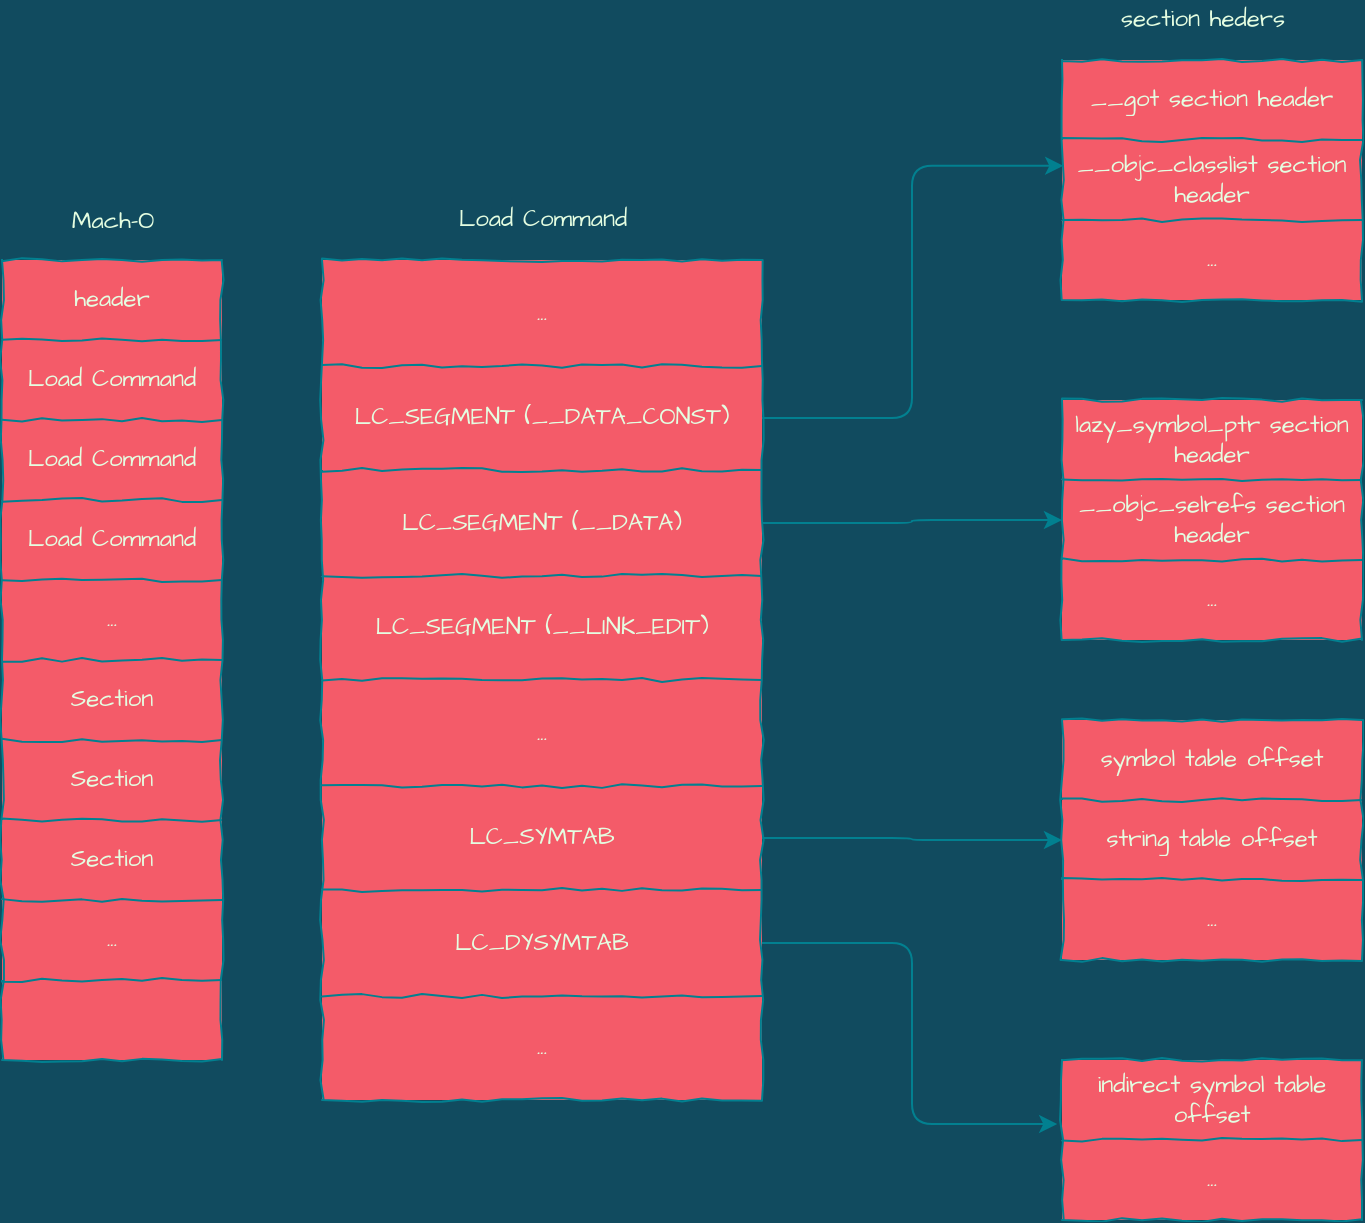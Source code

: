 <mxfile version="14.1.7" type="github">
  <diagram id="kLP2BdOTn0ogQ7rsq4Yj" name="Page-1">
    <mxGraphModel dx="670" dy="372" grid="1" gridSize="10" guides="1" tooltips="1" connect="1" arrows="1" fold="1" page="1" pageScale="1" pageWidth="827" pageHeight="1169" background="#114B5F" math="0" shadow="0">
      <root>
        <mxCell id="0" />
        <mxCell id="1" parent="0" />
        <mxCell id="2Gsh4tW_Gu2w8K7v1lou-30" value="" style="shape=table;html=1;whiteSpace=wrap;startSize=0;container=1;collapsible=0;childLayout=tableLayout;comic=1;fillColor=#F45B69;strokeColor=#028090;fontColor=#E4FDE1;fontFamily=Architects Daughter;fontSource=https%3A%2F%2Ffonts.googleapis.com%2Fcss%3Ffamily%3DArchitects%2BDaughter;" parent="1" vertex="1">
          <mxGeometry x="90" y="160" width="110" height="400" as="geometry" />
        </mxCell>
        <mxCell id="2Gsh4tW_Gu2w8K7v1lou-31" value="" style="shape=partialRectangle;html=1;whiteSpace=wrap;collapsible=0;dropTarget=0;pointerEvents=0;fillColor=none;top=0;left=0;bottom=0;right=0;points=[[0,0.5],[1,0.5]];portConstraint=eastwest;strokeColor=#028090;fontColor=#E4FDE1;" parent="2Gsh4tW_Gu2w8K7v1lou-30" vertex="1">
          <mxGeometry width="110" height="40" as="geometry" />
        </mxCell>
        <mxCell id="2Gsh4tW_Gu2w8K7v1lou-32" value="header" style="shape=partialRectangle;html=1;whiteSpace=wrap;connectable=0;overflow=hidden;fillColor=none;top=0;left=0;bottom=0;right=0;strokeColor=#028090;fontColor=#E4FDE1;fontFamily=Architects Daughter;fontSource=https%3A%2F%2Ffonts.googleapis.com%2Fcss%3Ffamily%3DArchitects%2BDaughter;" parent="2Gsh4tW_Gu2w8K7v1lou-31" vertex="1">
          <mxGeometry width="110" height="40" as="geometry" />
        </mxCell>
        <mxCell id="2Gsh4tW_Gu2w8K7v1lou-33" value="" style="shape=partialRectangle;html=1;whiteSpace=wrap;collapsible=0;dropTarget=0;pointerEvents=0;fillColor=none;top=0;left=0;bottom=0;right=0;points=[[0,0.5],[1,0.5]];portConstraint=eastwest;strokeColor=#028090;fontColor=#E4FDE1;" parent="2Gsh4tW_Gu2w8K7v1lou-30" vertex="1">
          <mxGeometry y="40" width="110" height="40" as="geometry" />
        </mxCell>
        <mxCell id="2Gsh4tW_Gu2w8K7v1lou-34" value="Load Command" style="shape=partialRectangle;html=1;whiteSpace=wrap;connectable=0;overflow=hidden;fillColor=none;top=0;left=0;bottom=0;right=0;strokeColor=#028090;fontColor=#E4FDE1;fontFamily=Architects Daughter;fontSource=https%3A%2F%2Ffonts.googleapis.com%2Fcss%3Ffamily%3DArchitects%2BDaughter;" parent="2Gsh4tW_Gu2w8K7v1lou-33" vertex="1">
          <mxGeometry width="110" height="40" as="geometry" />
        </mxCell>
        <mxCell id="2Gsh4tW_Gu2w8K7v1lou-35" value="" style="shape=partialRectangle;html=1;whiteSpace=wrap;collapsible=0;dropTarget=0;pointerEvents=0;fillColor=none;top=0;left=0;bottom=0;right=0;points=[[0,0.5],[1,0.5]];portConstraint=eastwest;strokeColor=#028090;fontColor=#E4FDE1;" parent="2Gsh4tW_Gu2w8K7v1lou-30" vertex="1">
          <mxGeometry y="80" width="110" height="40" as="geometry" />
        </mxCell>
        <mxCell id="2Gsh4tW_Gu2w8K7v1lou-36" value="Load Command" style="shape=partialRectangle;html=1;whiteSpace=wrap;connectable=0;overflow=hidden;fillColor=none;top=0;left=0;bottom=0;right=0;strokeColor=#028090;fontColor=#E4FDE1;fontFamily=Architects Daughter;fontSource=https%3A%2F%2Ffonts.googleapis.com%2Fcss%3Ffamily%3DArchitects%2BDaughter;" parent="2Gsh4tW_Gu2w8K7v1lou-35" vertex="1">
          <mxGeometry width="110" height="40" as="geometry" />
        </mxCell>
        <mxCell id="2Gsh4tW_Gu2w8K7v1lou-37" value="" style="shape=partialRectangle;html=1;whiteSpace=wrap;collapsible=0;dropTarget=0;pointerEvents=0;fillColor=none;top=0;left=0;bottom=0;right=0;points=[[0,0.5],[1,0.5]];portConstraint=eastwest;strokeColor=#028090;fontColor=#E4FDE1;" parent="2Gsh4tW_Gu2w8K7v1lou-30" vertex="1">
          <mxGeometry y="120" width="110" height="40" as="geometry" />
        </mxCell>
        <mxCell id="2Gsh4tW_Gu2w8K7v1lou-38" value="Load Command" style="shape=partialRectangle;html=1;whiteSpace=wrap;connectable=0;overflow=hidden;fillColor=none;top=0;left=0;bottom=0;right=0;strokeColor=#028090;fontColor=#E4FDE1;fontFamily=Architects Daughter;fontSource=https%3A%2F%2Ffonts.googleapis.com%2Fcss%3Ffamily%3DArchitects%2BDaughter;" parent="2Gsh4tW_Gu2w8K7v1lou-37" vertex="1">
          <mxGeometry width="110" height="40" as="geometry" />
        </mxCell>
        <mxCell id="2Gsh4tW_Gu2w8K7v1lou-39" value="" style="shape=partialRectangle;html=1;whiteSpace=wrap;collapsible=0;dropTarget=0;pointerEvents=0;fillColor=none;top=0;left=0;bottom=0;right=0;points=[[0,0.5],[1,0.5]];portConstraint=eastwest;strokeColor=#028090;fontColor=#E4FDE1;" parent="2Gsh4tW_Gu2w8K7v1lou-30" vertex="1">
          <mxGeometry y="160" width="110" height="40" as="geometry" />
        </mxCell>
        <mxCell id="2Gsh4tW_Gu2w8K7v1lou-40" value="..." style="shape=partialRectangle;html=1;whiteSpace=wrap;connectable=0;overflow=hidden;fillColor=none;top=0;left=0;bottom=0;right=0;strokeColor=#028090;fontColor=#E4FDE1;fontFamily=Architects Daughter;fontSource=https%3A%2F%2Ffonts.googleapis.com%2Fcss%3Ffamily%3DArchitects%2BDaughter;" parent="2Gsh4tW_Gu2w8K7v1lou-39" vertex="1">
          <mxGeometry width="110" height="40" as="geometry" />
        </mxCell>
        <mxCell id="2Gsh4tW_Gu2w8K7v1lou-41" value="" style="shape=partialRectangle;html=1;whiteSpace=wrap;collapsible=0;dropTarget=0;pointerEvents=0;fillColor=none;top=0;left=0;bottom=0;right=0;points=[[0,0.5],[1,0.5]];portConstraint=eastwest;strokeColor=#028090;fontColor=#E4FDE1;" parent="2Gsh4tW_Gu2w8K7v1lou-30" vertex="1">
          <mxGeometry y="200" width="110" height="40" as="geometry" />
        </mxCell>
        <mxCell id="2Gsh4tW_Gu2w8K7v1lou-42" value="Section" style="shape=partialRectangle;html=1;whiteSpace=wrap;connectable=0;overflow=hidden;fillColor=none;top=0;left=0;bottom=0;right=0;strokeColor=#028090;fontColor=#E4FDE1;fontFamily=Architects Daughter;fontSource=https%3A%2F%2Ffonts.googleapis.com%2Fcss%3Ffamily%3DArchitects%2BDaughter;" parent="2Gsh4tW_Gu2w8K7v1lou-41" vertex="1">
          <mxGeometry width="110" height="40" as="geometry" />
        </mxCell>
        <mxCell id="2Gsh4tW_Gu2w8K7v1lou-43" value="" style="shape=partialRectangle;html=1;whiteSpace=wrap;collapsible=0;dropTarget=0;pointerEvents=0;fillColor=none;top=0;left=0;bottom=0;right=0;points=[[0,0.5],[1,0.5]];portConstraint=eastwest;strokeColor=#028090;fontColor=#E4FDE1;" parent="2Gsh4tW_Gu2w8K7v1lou-30" vertex="1">
          <mxGeometry y="240" width="110" height="40" as="geometry" />
        </mxCell>
        <mxCell id="2Gsh4tW_Gu2w8K7v1lou-44" value="Section" style="shape=partialRectangle;html=1;whiteSpace=wrap;connectable=0;overflow=hidden;fillColor=none;top=0;left=0;bottom=0;right=0;strokeColor=#028090;fontColor=#E4FDE1;fontFamily=Architects Daughter;fontSource=https%3A%2F%2Ffonts.googleapis.com%2Fcss%3Ffamily%3DArchitects%2BDaughter;" parent="2Gsh4tW_Gu2w8K7v1lou-43" vertex="1">
          <mxGeometry width="110" height="40" as="geometry" />
        </mxCell>
        <mxCell id="2Gsh4tW_Gu2w8K7v1lou-45" value="" style="shape=partialRectangle;html=1;whiteSpace=wrap;collapsible=0;dropTarget=0;pointerEvents=0;fillColor=none;top=0;left=0;bottom=0;right=0;points=[[0,0.5],[1,0.5]];portConstraint=eastwest;strokeColor=#028090;fontColor=#E4FDE1;" parent="2Gsh4tW_Gu2w8K7v1lou-30" vertex="1">
          <mxGeometry y="280" width="110" height="40" as="geometry" />
        </mxCell>
        <mxCell id="2Gsh4tW_Gu2w8K7v1lou-46" value="Section" style="shape=partialRectangle;html=1;whiteSpace=wrap;connectable=0;overflow=hidden;fillColor=none;top=0;left=0;bottom=0;right=0;strokeColor=#028090;fontColor=#E4FDE1;fontFamily=Architects Daughter;fontSource=https%3A%2F%2Ffonts.googleapis.com%2Fcss%3Ffamily%3DArchitects%2BDaughter;" parent="2Gsh4tW_Gu2w8K7v1lou-45" vertex="1">
          <mxGeometry width="110" height="40" as="geometry" />
        </mxCell>
        <mxCell id="2Gsh4tW_Gu2w8K7v1lou-47" value="" style="shape=partialRectangle;html=1;whiteSpace=wrap;collapsible=0;dropTarget=0;pointerEvents=0;fillColor=none;top=0;left=0;bottom=0;right=0;points=[[0,0.5],[1,0.5]];portConstraint=eastwest;strokeColor=#028090;fontColor=#E4FDE1;" parent="2Gsh4tW_Gu2w8K7v1lou-30" vertex="1">
          <mxGeometry y="320" width="110" height="40" as="geometry" />
        </mxCell>
        <mxCell id="2Gsh4tW_Gu2w8K7v1lou-48" value="..." style="shape=partialRectangle;html=1;whiteSpace=wrap;connectable=0;overflow=hidden;fillColor=none;top=0;left=0;bottom=0;right=0;strokeColor=#028090;fontColor=#E4FDE1;fontFamily=Architects Daughter;fontSource=https%3A%2F%2Ffonts.googleapis.com%2Fcss%3Ffamily%3DArchitects%2BDaughter;" parent="2Gsh4tW_Gu2w8K7v1lou-47" vertex="1">
          <mxGeometry width="110" height="40" as="geometry" />
        </mxCell>
        <mxCell id="2Gsh4tW_Gu2w8K7v1lou-49" value="" style="shape=partialRectangle;html=1;whiteSpace=wrap;collapsible=0;dropTarget=0;pointerEvents=0;fillColor=none;top=0;left=0;bottom=0;right=0;points=[[0,0.5],[1,0.5]];portConstraint=eastwest;strokeColor=#028090;fontColor=#E4FDE1;" parent="2Gsh4tW_Gu2w8K7v1lou-30" vertex="1">
          <mxGeometry y="360" width="110" height="40" as="geometry" />
        </mxCell>
        <mxCell id="2Gsh4tW_Gu2w8K7v1lou-50" value="" style="shape=partialRectangle;html=1;whiteSpace=wrap;connectable=0;overflow=hidden;fillColor=none;top=0;left=0;bottom=0;right=0;strokeColor=#028090;fontColor=#E4FDE1;fontFamily=Architects Daughter;fontSource=https%3A%2F%2Ffonts.googleapis.com%2Fcss%3Ffamily%3DArchitects%2BDaughter;" parent="2Gsh4tW_Gu2w8K7v1lou-49" vertex="1">
          <mxGeometry width="110" height="40" as="geometry" />
        </mxCell>
        <mxCell id="2Gsh4tW_Gu2w8K7v1lou-51" value="&lt;font face=&quot;Architects Daughter&quot; data-font-src=&quot;https://fonts.googleapis.com/css?family=Architects+Daughter&quot;&gt;Mach-O&lt;/font&gt;" style="text;html=1;align=center;verticalAlign=middle;resizable=0;points=[];autosize=1;fontColor=#E4FDE1;" parent="1" vertex="1">
          <mxGeometry x="115" y="130" width="60" height="20" as="geometry" />
        </mxCell>
        <mxCell id="2Gsh4tW_Gu2w8K7v1lou-52" value="" style="shape=table;html=1;whiteSpace=wrap;startSize=0;container=1;collapsible=0;childLayout=tableLayout;comic=1;fillColor=#F45B69;strokeColor=#028090;fontColor=#E4FDE1;fontFamily=Architects Daughter;fontSource=https%3A%2F%2Ffonts.googleapis.com%2Fcss%3Ffamily%3DArchitects%2BDaughter;" parent="1" vertex="1">
          <mxGeometry x="250" y="160" width="220" height="420" as="geometry" />
        </mxCell>
        <mxCell id="2Gsh4tW_Gu2w8K7v1lou-53" value="" style="shape=partialRectangle;html=1;whiteSpace=wrap;collapsible=0;dropTarget=0;pointerEvents=0;fillColor=none;top=0;left=0;bottom=0;right=0;points=[[0,0.5],[1,0.5]];portConstraint=eastwest;strokeColor=#028090;fontColor=#E4FDE1;" parent="2Gsh4tW_Gu2w8K7v1lou-52" vertex="1">
          <mxGeometry width="220" height="53" as="geometry" />
        </mxCell>
        <mxCell id="2Gsh4tW_Gu2w8K7v1lou-54" value="..." style="shape=partialRectangle;html=1;whiteSpace=wrap;connectable=0;overflow=hidden;fillColor=none;top=0;left=0;bottom=0;right=0;strokeColor=#028090;fontColor=#E4FDE1;fontFamily=Architects Daughter;fontSource=https%3A%2F%2Ffonts.googleapis.com%2Fcss%3Ffamily%3DArchitects%2BDaughter;" parent="2Gsh4tW_Gu2w8K7v1lou-53" vertex="1">
          <mxGeometry width="220" height="53" as="geometry" />
        </mxCell>
        <mxCell id="2Gsh4tW_Gu2w8K7v1lou-55" value="" style="shape=partialRectangle;html=1;whiteSpace=wrap;collapsible=0;dropTarget=0;pointerEvents=0;fillColor=none;top=0;left=0;bottom=0;right=0;points=[[0,0.5],[1,0.5]];portConstraint=eastwest;strokeColor=#028090;fontColor=#E4FDE1;" parent="2Gsh4tW_Gu2w8K7v1lou-52" vertex="1">
          <mxGeometry y="53" width="220" height="52" as="geometry" />
        </mxCell>
        <mxCell id="2Gsh4tW_Gu2w8K7v1lou-56" value="LC_SEGMENT (__DATA_CONST)" style="shape=partialRectangle;html=1;whiteSpace=wrap;connectable=0;overflow=hidden;fillColor=none;top=0;left=0;bottom=0;right=0;strokeColor=#028090;fontColor=#E4FDE1;fontFamily=Architects Daughter;fontSource=https%3A%2F%2Ffonts.googleapis.com%2Fcss%3Ffamily%3DArchitects%2BDaughter;" parent="2Gsh4tW_Gu2w8K7v1lou-55" vertex="1">
          <mxGeometry width="220" height="52" as="geometry" />
        </mxCell>
        <mxCell id="2Gsh4tW_Gu2w8K7v1lou-57" value="" style="shape=partialRectangle;html=1;whiteSpace=wrap;collapsible=0;dropTarget=0;pointerEvents=0;fillColor=none;top=0;left=0;bottom=0;right=0;points=[[0,0.5],[1,0.5]];portConstraint=eastwest;strokeColor=#028090;fontColor=#E4FDE1;" parent="2Gsh4tW_Gu2w8K7v1lou-52" vertex="1">
          <mxGeometry y="105" width="220" height="53" as="geometry" />
        </mxCell>
        <mxCell id="2Gsh4tW_Gu2w8K7v1lou-58" value="LC_SEGMENT (__DATA)" style="shape=partialRectangle;html=1;whiteSpace=wrap;connectable=0;overflow=hidden;fillColor=none;top=0;left=0;bottom=0;right=0;strokeColor=#028090;fontColor=#E4FDE1;fontFamily=Architects Daughter;fontSource=https%3A%2F%2Ffonts.googleapis.com%2Fcss%3Ffamily%3DArchitects%2BDaughter;" parent="2Gsh4tW_Gu2w8K7v1lou-57" vertex="1">
          <mxGeometry width="220" height="53" as="geometry" />
        </mxCell>
        <mxCell id="2Gsh4tW_Gu2w8K7v1lou-59" value="" style="shape=partialRectangle;html=1;whiteSpace=wrap;collapsible=0;dropTarget=0;pointerEvents=0;fillColor=none;top=0;left=0;bottom=0;right=0;points=[[0,0.5],[1,0.5]];portConstraint=eastwest;strokeColor=#028090;fontColor=#E4FDE1;" parent="2Gsh4tW_Gu2w8K7v1lou-52" vertex="1">
          <mxGeometry y="158" width="220" height="52" as="geometry" />
        </mxCell>
        <mxCell id="2Gsh4tW_Gu2w8K7v1lou-60" value="LC_SEGMENT (__LINK_EDIT)" style="shape=partialRectangle;html=1;whiteSpace=wrap;connectable=0;overflow=hidden;fillColor=none;top=0;left=0;bottom=0;right=0;strokeColor=#028090;fontColor=#E4FDE1;fontFamily=Architects Daughter;fontSource=https%3A%2F%2Ffonts.googleapis.com%2Fcss%3Ffamily%3DArchitects%2BDaughter;" parent="2Gsh4tW_Gu2w8K7v1lou-59" vertex="1">
          <mxGeometry width="220" height="52" as="geometry" />
        </mxCell>
        <mxCell id="2Gsh4tW_Gu2w8K7v1lou-61" value="" style="shape=partialRectangle;html=1;whiteSpace=wrap;collapsible=0;dropTarget=0;pointerEvents=0;fillColor=none;top=0;left=0;bottom=0;right=0;points=[[0,0.5],[1,0.5]];portConstraint=eastwest;strokeColor=#028090;fontColor=#E4FDE1;" parent="2Gsh4tW_Gu2w8K7v1lou-52" vertex="1">
          <mxGeometry y="210" width="220" height="53" as="geometry" />
        </mxCell>
        <mxCell id="2Gsh4tW_Gu2w8K7v1lou-62" value="..." style="shape=partialRectangle;html=1;whiteSpace=wrap;connectable=0;overflow=hidden;fillColor=none;top=0;left=0;bottom=0;right=0;strokeColor=#028090;fontColor=#E4FDE1;fontFamily=Architects Daughter;fontSource=https%3A%2F%2Ffonts.googleapis.com%2Fcss%3Ffamily%3DArchitects%2BDaughter;" parent="2Gsh4tW_Gu2w8K7v1lou-61" vertex="1">
          <mxGeometry width="220" height="53" as="geometry" />
        </mxCell>
        <mxCell id="2Gsh4tW_Gu2w8K7v1lou-63" value="" style="shape=partialRectangle;html=1;whiteSpace=wrap;collapsible=0;dropTarget=0;pointerEvents=0;fillColor=none;top=0;left=0;bottom=0;right=0;points=[[0,0.5],[1,0.5]];portConstraint=eastwest;strokeColor=#028090;fontColor=#E4FDE1;" parent="2Gsh4tW_Gu2w8K7v1lou-52" vertex="1">
          <mxGeometry y="263" width="220" height="52" as="geometry" />
        </mxCell>
        <mxCell id="2Gsh4tW_Gu2w8K7v1lou-64" value="LC_SYMTAB" style="shape=partialRectangle;html=1;whiteSpace=wrap;connectable=0;overflow=hidden;fillColor=none;top=0;left=0;bottom=0;right=0;strokeColor=#028090;fontColor=#E4FDE1;fontFamily=Architects Daughter;fontSource=https%3A%2F%2Ffonts.googleapis.com%2Fcss%3Ffamily%3DArchitects%2BDaughter;" parent="2Gsh4tW_Gu2w8K7v1lou-63" vertex="1">
          <mxGeometry width="220" height="52" as="geometry" />
        </mxCell>
        <mxCell id="2Gsh4tW_Gu2w8K7v1lou-65" value="" style="shape=partialRectangle;html=1;whiteSpace=wrap;collapsible=0;dropTarget=0;pointerEvents=0;fillColor=none;top=0;left=0;bottom=0;right=0;points=[[0,0.5],[1,0.5]];portConstraint=eastwest;strokeColor=#028090;fontColor=#E4FDE1;" parent="2Gsh4tW_Gu2w8K7v1lou-52" vertex="1">
          <mxGeometry y="315" width="220" height="53" as="geometry" />
        </mxCell>
        <mxCell id="2Gsh4tW_Gu2w8K7v1lou-66" value="LC_DYSYMTAB" style="shape=partialRectangle;html=1;whiteSpace=wrap;connectable=0;overflow=hidden;fillColor=none;top=0;left=0;bottom=0;right=0;strokeColor=#028090;fontColor=#E4FDE1;fontFamily=Architects Daughter;fontSource=https%3A%2F%2Ffonts.googleapis.com%2Fcss%3Ffamily%3DArchitects%2BDaughter;" parent="2Gsh4tW_Gu2w8K7v1lou-65" vertex="1">
          <mxGeometry width="220" height="53" as="geometry" />
        </mxCell>
        <mxCell id="2Gsh4tW_Gu2w8K7v1lou-95" style="shape=partialRectangle;html=1;whiteSpace=wrap;collapsible=0;dropTarget=0;pointerEvents=0;fillColor=none;top=0;left=0;bottom=0;right=0;points=[[0,0.5],[1,0.5]];portConstraint=eastwest;strokeColor=#028090;fontColor=#E4FDE1;" parent="2Gsh4tW_Gu2w8K7v1lou-52" vertex="1">
          <mxGeometry y="368" width="220" height="52" as="geometry" />
        </mxCell>
        <mxCell id="2Gsh4tW_Gu2w8K7v1lou-96" value="..." style="shape=partialRectangle;html=1;whiteSpace=wrap;connectable=0;overflow=hidden;fillColor=none;top=0;left=0;bottom=0;right=0;strokeColor=#028090;fontColor=#E4FDE1;fontFamily=Architects Daughter;fontSource=https%3A%2F%2Ffonts.googleapis.com%2Fcss%3Ffamily%3DArchitects%2BDaughter;" parent="2Gsh4tW_Gu2w8K7v1lou-95" vertex="1">
          <mxGeometry width="220" height="52" as="geometry" />
        </mxCell>
        <mxCell id="2Gsh4tW_Gu2w8K7v1lou-73" value="Load Command" style="text;html=1;align=center;verticalAlign=middle;resizable=0;points=[];autosize=1;fontFamily=Architects Daughter;fontColor=#E4FDE1;" parent="1" vertex="1">
          <mxGeometry x="310" y="130" width="100" height="20" as="geometry" />
        </mxCell>
        <mxCell id="2Gsh4tW_Gu2w8K7v1lou-106" value="" style="shape=table;html=1;whiteSpace=wrap;startSize=0;container=1;collapsible=0;childLayout=tableLayout;comic=1;fillColor=#F45B69;strokeColor=#028090;fontColor=#E4FDE1;fontFamily=Architects Daughter;fontSource=https%3A%2F%2Ffonts.googleapis.com%2Fcss%3Ffamily%3DArchitects%2BDaughter;" parent="1" vertex="1">
          <mxGeometry x="620" y="390" width="150" height="120" as="geometry" />
        </mxCell>
        <mxCell id="2Gsh4tW_Gu2w8K7v1lou-107" value="" style="shape=partialRectangle;html=1;whiteSpace=wrap;collapsible=0;dropTarget=0;pointerEvents=0;fillColor=none;top=0;left=0;bottom=0;right=0;points=[[0,0.5],[1,0.5]];portConstraint=eastwest;strokeColor=#028090;fontColor=#E4FDE1;" parent="2Gsh4tW_Gu2w8K7v1lou-106" vertex="1">
          <mxGeometry width="150" height="40" as="geometry" />
        </mxCell>
        <mxCell id="2Gsh4tW_Gu2w8K7v1lou-108" value="symbol table offset" style="shape=partialRectangle;html=1;whiteSpace=wrap;connectable=0;overflow=hidden;fillColor=none;top=0;left=0;bottom=0;right=0;strokeColor=#028090;fontColor=#E4FDE1;fontFamily=Architects Daughter;fontSource=https%3A%2F%2Ffonts.googleapis.com%2Fcss%3Ffamily%3DArchitects%2BDaughter;" parent="2Gsh4tW_Gu2w8K7v1lou-107" vertex="1">
          <mxGeometry width="150" height="40" as="geometry" />
        </mxCell>
        <mxCell id="2Gsh4tW_Gu2w8K7v1lou-109" value="" style="shape=partialRectangle;html=1;whiteSpace=wrap;collapsible=0;dropTarget=0;pointerEvents=0;fillColor=none;top=0;left=0;bottom=0;right=0;points=[[0,0.5],[1,0.5]];portConstraint=eastwest;strokeColor=#028090;fontColor=#E4FDE1;" parent="2Gsh4tW_Gu2w8K7v1lou-106" vertex="1">
          <mxGeometry y="40" width="150" height="40" as="geometry" />
        </mxCell>
        <mxCell id="2Gsh4tW_Gu2w8K7v1lou-110" value="string table offset" style="shape=partialRectangle;html=1;whiteSpace=wrap;connectable=0;overflow=hidden;fillColor=none;top=0;left=0;bottom=0;right=0;strokeColor=#028090;fontColor=#E4FDE1;fontFamily=Architects Daughter;fontSource=https%3A%2F%2Ffonts.googleapis.com%2Fcss%3Ffamily%3DArchitects%2BDaughter;" parent="2Gsh4tW_Gu2w8K7v1lou-109" vertex="1">
          <mxGeometry width="150" height="40" as="geometry" />
        </mxCell>
        <mxCell id="2Gsh4tW_Gu2w8K7v1lou-111" value="" style="shape=partialRectangle;html=1;whiteSpace=wrap;collapsible=0;dropTarget=0;pointerEvents=0;fillColor=none;top=0;left=0;bottom=0;right=0;points=[[0,0.5],[1,0.5]];portConstraint=eastwest;strokeColor=#028090;fontColor=#E4FDE1;" parent="2Gsh4tW_Gu2w8K7v1lou-106" vertex="1">
          <mxGeometry y="80" width="150" height="40" as="geometry" />
        </mxCell>
        <mxCell id="2Gsh4tW_Gu2w8K7v1lou-112" value="..." style="shape=partialRectangle;html=1;whiteSpace=wrap;connectable=0;overflow=hidden;fillColor=none;top=0;left=0;bottom=0;right=0;strokeColor=#028090;fontColor=#E4FDE1;fontFamily=Architects Daughter;fontSource=https%3A%2F%2Ffonts.googleapis.com%2Fcss%3Ffamily%3DArchitects%2BDaughter;" parent="2Gsh4tW_Gu2w8K7v1lou-111" vertex="1">
          <mxGeometry width="150" height="40" as="geometry" />
        </mxCell>
        <mxCell id="2Gsh4tW_Gu2w8K7v1lou-134" value="" style="shape=table;html=1;whiteSpace=wrap;startSize=0;container=1;collapsible=0;childLayout=tableLayout;comic=1;fillColor=#F45B69;strokeColor=#028090;fontColor=#E4FDE1;fontFamily=Architects Daughter;fontSource=https%3A%2F%2Ffonts.googleapis.com%2Fcss%3Ffamily%3DArchitects%2BDaughter;" parent="1" vertex="1">
          <mxGeometry x="620" y="560" width="150" height="80" as="geometry" />
        </mxCell>
        <mxCell id="2Gsh4tW_Gu2w8K7v1lou-135" value="" style="shape=partialRectangle;html=1;whiteSpace=wrap;collapsible=0;dropTarget=0;pointerEvents=0;fillColor=none;top=0;left=0;bottom=0;right=0;points=[[0,0.5],[1,0.5]];portConstraint=eastwest;strokeColor=#028090;fontColor=#E4FDE1;" parent="2Gsh4tW_Gu2w8K7v1lou-134" vertex="1">
          <mxGeometry width="150" height="40" as="geometry" />
        </mxCell>
        <mxCell id="2Gsh4tW_Gu2w8K7v1lou-136" value="indirect symbol table offset" style="shape=partialRectangle;html=1;whiteSpace=wrap;connectable=0;overflow=hidden;fillColor=none;top=0;left=0;bottom=0;right=0;strokeColor=#028090;fontColor=#E4FDE1;fontFamily=Architects Daughter;fontSource=https%3A%2F%2Ffonts.googleapis.com%2Fcss%3Ffamily%3DArchitects%2BDaughter;" parent="2Gsh4tW_Gu2w8K7v1lou-135" vertex="1">
          <mxGeometry width="150" height="40" as="geometry" />
        </mxCell>
        <mxCell id="2Gsh4tW_Gu2w8K7v1lou-137" value="" style="shape=partialRectangle;html=1;whiteSpace=wrap;collapsible=0;dropTarget=0;pointerEvents=0;fillColor=none;top=0;left=0;bottom=0;right=0;points=[[0,0.5],[1,0.5]];portConstraint=eastwest;strokeColor=#028090;fontColor=#E4FDE1;" parent="2Gsh4tW_Gu2w8K7v1lou-134" vertex="1">
          <mxGeometry y="40" width="150" height="40" as="geometry" />
        </mxCell>
        <mxCell id="2Gsh4tW_Gu2w8K7v1lou-138" value="..." style="shape=partialRectangle;html=1;whiteSpace=wrap;connectable=0;overflow=hidden;fillColor=none;top=0;left=0;bottom=0;right=0;strokeColor=#028090;fontColor=#E4FDE1;fontFamily=Architects Daughter;fontSource=https%3A%2F%2Ffonts.googleapis.com%2Fcss%3Ffamily%3DArchitects%2BDaughter;" parent="2Gsh4tW_Gu2w8K7v1lou-137" vertex="1">
          <mxGeometry width="150" height="40" as="geometry" />
        </mxCell>
        <mxCell id="2Gsh4tW_Gu2w8K7v1lou-141" style="edgeStyle=orthogonalEdgeStyle;curved=0;rounded=1;sketch=0;orthogonalLoop=1;jettySize=auto;html=1;exitX=1;exitY=0.5;exitDx=0;exitDy=0;entryX=-0.016;entryY=0.8;entryDx=0;entryDy=0;entryPerimeter=0;strokeColor=#028090;fillColor=#F45B69;fontFamily=Architects Daughter;fontSource=https%3A%2F%2Ffonts.googleapis.com%2Fcss%3Ffamily%3DArchitects%2BDaughter;fontColor=#E4FDE1;" parent="1" source="2Gsh4tW_Gu2w8K7v1lou-65" target="2Gsh4tW_Gu2w8K7v1lou-135" edge="1">
          <mxGeometry relative="1" as="geometry" />
        </mxCell>
        <mxCell id="2Gsh4tW_Gu2w8K7v1lou-142" value="" style="shape=table;html=1;whiteSpace=wrap;startSize=0;container=1;collapsible=0;childLayout=tableLayout;comic=1;fillColor=#F45B69;strokeColor=#028090;fontColor=#E4FDE1;fontFamily=Architects Daughter;fontSource=https%3A%2F%2Ffonts.googleapis.com%2Fcss%3Ffamily%3DArchitects%2BDaughter;" parent="1" vertex="1">
          <mxGeometry x="620" y="60" width="150" height="120" as="geometry" />
        </mxCell>
        <mxCell id="2Gsh4tW_Gu2w8K7v1lou-143" value="" style="shape=partialRectangle;html=1;whiteSpace=wrap;collapsible=0;dropTarget=0;pointerEvents=0;fillColor=none;top=0;left=0;bottom=0;right=0;points=[[0,0.5],[1,0.5]];portConstraint=eastwest;strokeColor=#028090;fontColor=#E4FDE1;" parent="2Gsh4tW_Gu2w8K7v1lou-142" vertex="1">
          <mxGeometry width="150" height="40" as="geometry" />
        </mxCell>
        <mxCell id="2Gsh4tW_Gu2w8K7v1lou-144" value="__got section header" style="shape=partialRectangle;html=1;whiteSpace=wrap;connectable=0;overflow=hidden;fillColor=none;top=0;left=0;bottom=0;right=0;strokeColor=#028090;fontColor=#E4FDE1;fontFamily=Architects Daughter;fontSource=https%3A%2F%2Ffonts.googleapis.com%2Fcss%3Ffamily%3DArchitects%2BDaughter;" parent="2Gsh4tW_Gu2w8K7v1lou-143" vertex="1">
          <mxGeometry width="150" height="40" as="geometry" />
        </mxCell>
        <mxCell id="2Gsh4tW_Gu2w8K7v1lou-145" value="" style="shape=partialRectangle;html=1;whiteSpace=wrap;collapsible=0;dropTarget=0;pointerEvents=0;fillColor=none;top=0;left=0;bottom=0;right=0;points=[[0,0.5],[1,0.5]];portConstraint=eastwest;strokeColor=#028090;fontColor=#E4FDE1;" parent="2Gsh4tW_Gu2w8K7v1lou-142" vertex="1">
          <mxGeometry y="40" width="150" height="40" as="geometry" />
        </mxCell>
        <mxCell id="2Gsh4tW_Gu2w8K7v1lou-146" value="__objc_classlist section header" style="shape=partialRectangle;html=1;whiteSpace=wrap;connectable=0;overflow=hidden;fillColor=none;top=0;left=0;bottom=0;right=0;strokeColor=#028090;fontColor=#E4FDE1;fontFamily=Architects Daughter;fontSource=https%3A%2F%2Ffonts.googleapis.com%2Fcss%3Ffamily%3DArchitects%2BDaughter;" parent="2Gsh4tW_Gu2w8K7v1lou-145" vertex="1">
          <mxGeometry width="150" height="40" as="geometry" />
        </mxCell>
        <mxCell id="2Gsh4tW_Gu2w8K7v1lou-147" value="" style="shape=partialRectangle;html=1;whiteSpace=wrap;collapsible=0;dropTarget=0;pointerEvents=0;fillColor=none;top=0;left=0;bottom=0;right=0;points=[[0,0.5],[1,0.5]];portConstraint=eastwest;strokeColor=#028090;fontColor=#E4FDE1;" parent="2Gsh4tW_Gu2w8K7v1lou-142" vertex="1">
          <mxGeometry y="80" width="150" height="40" as="geometry" />
        </mxCell>
        <mxCell id="2Gsh4tW_Gu2w8K7v1lou-148" value="..." style="shape=partialRectangle;html=1;whiteSpace=wrap;connectable=0;overflow=hidden;fillColor=none;top=0;left=0;bottom=0;right=0;strokeColor=#028090;fontColor=#E4FDE1;fontFamily=Architects Daughter;fontSource=https%3A%2F%2Ffonts.googleapis.com%2Fcss%3Ffamily%3DArchitects%2BDaughter;" parent="2Gsh4tW_Gu2w8K7v1lou-147" vertex="1">
          <mxGeometry width="150" height="40" as="geometry" />
        </mxCell>
        <mxCell id="2Gsh4tW_Gu2w8K7v1lou-152" value="section heders" style="text;html=1;align=center;verticalAlign=middle;resizable=0;points=[];autosize=1;fontFamily=Architects Daughter;fontColor=#E4FDE1;" parent="1" vertex="1">
          <mxGeometry x="640" y="30" width="100" height="20" as="geometry" />
        </mxCell>
        <mxCell id="2Gsh4tW_Gu2w8K7v1lou-160" value="" style="shape=table;html=1;whiteSpace=wrap;startSize=0;container=1;collapsible=0;childLayout=tableLayout;comic=1;fillColor=#F45B69;strokeColor=#028090;fontColor=#E4FDE1;fontFamily=Architects Daughter;fontSource=https%3A%2F%2Ffonts.googleapis.com%2Fcss%3Ffamily%3DArchitects%2BDaughter;" parent="1" vertex="1">
          <mxGeometry x="620" y="230" width="150" height="120" as="geometry" />
        </mxCell>
        <mxCell id="2Gsh4tW_Gu2w8K7v1lou-161" value="" style="shape=partialRectangle;html=1;whiteSpace=wrap;collapsible=0;dropTarget=0;pointerEvents=0;fillColor=none;top=0;left=0;bottom=0;right=0;points=[[0,0.5],[1,0.5]];portConstraint=eastwest;strokeColor=#028090;fontColor=#E4FDE1;" parent="2Gsh4tW_Gu2w8K7v1lou-160" vertex="1">
          <mxGeometry width="150" height="40" as="geometry" />
        </mxCell>
        <mxCell id="2Gsh4tW_Gu2w8K7v1lou-162" value="lazy_symbol_ptr section header" style="shape=partialRectangle;html=1;whiteSpace=wrap;connectable=0;overflow=hidden;fillColor=none;top=0;left=0;bottom=0;right=0;strokeColor=#028090;fontColor=#E4FDE1;fontFamily=Architects Daughter;fontSource=https%3A%2F%2Ffonts.googleapis.com%2Fcss%3Ffamily%3DArchitects%2BDaughter;" parent="2Gsh4tW_Gu2w8K7v1lou-161" vertex="1">
          <mxGeometry width="150" height="40" as="geometry" />
        </mxCell>
        <mxCell id="2Gsh4tW_Gu2w8K7v1lou-163" value="" style="shape=partialRectangle;html=1;whiteSpace=wrap;collapsible=0;dropTarget=0;pointerEvents=0;fillColor=none;top=0;left=0;bottom=0;right=0;points=[[0,0.5],[1,0.5]];portConstraint=eastwest;strokeColor=#028090;fontColor=#E4FDE1;" parent="2Gsh4tW_Gu2w8K7v1lou-160" vertex="1">
          <mxGeometry y="40" width="150" height="40" as="geometry" />
        </mxCell>
        <mxCell id="2Gsh4tW_Gu2w8K7v1lou-164" value="__objc_selrefs section header" style="shape=partialRectangle;html=1;whiteSpace=wrap;connectable=0;overflow=hidden;fillColor=none;top=0;left=0;bottom=0;right=0;strokeColor=#028090;fontColor=#E4FDE1;fontFamily=Architects Daughter;fontSource=https%3A%2F%2Ffonts.googleapis.com%2Fcss%3Ffamily%3DArchitects%2BDaughter;" parent="2Gsh4tW_Gu2w8K7v1lou-163" vertex="1">
          <mxGeometry width="150" height="40" as="geometry" />
        </mxCell>
        <mxCell id="2Gsh4tW_Gu2w8K7v1lou-165" value="" style="shape=partialRectangle;html=1;whiteSpace=wrap;collapsible=0;dropTarget=0;pointerEvents=0;fillColor=none;top=0;left=0;bottom=0;right=0;points=[[0,0.5],[1,0.5]];portConstraint=eastwest;strokeColor=#028090;fontColor=#E4FDE1;" parent="2Gsh4tW_Gu2w8K7v1lou-160" vertex="1">
          <mxGeometry y="80" width="150" height="40" as="geometry" />
        </mxCell>
        <mxCell id="2Gsh4tW_Gu2w8K7v1lou-166" value="..." style="shape=partialRectangle;html=1;whiteSpace=wrap;connectable=0;overflow=hidden;fillColor=none;top=0;left=0;bottom=0;right=0;strokeColor=#028090;fontColor=#E4FDE1;fontFamily=Architects Daughter;fontSource=https%3A%2F%2Ffonts.googleapis.com%2Fcss%3Ffamily%3DArchitects%2BDaughter;" parent="2Gsh4tW_Gu2w8K7v1lou-165" vertex="1">
          <mxGeometry width="150" height="40" as="geometry" />
        </mxCell>
        <mxCell id="ad9JoqVfY1pqHOv-W9It-1" style="edgeStyle=orthogonalEdgeStyle;curved=0;rounded=1;sketch=0;orthogonalLoop=1;jettySize=auto;html=1;exitX=1;exitY=0.5;exitDx=0;exitDy=0;entryX=0;entryY=0.5;entryDx=0;entryDy=0;strokeColor=#028090;fillColor=#F45B69;fontFamily=Architects Daughter;fontSource=https%3A%2F%2Ffonts.googleapis.com%2Fcss%3Ffamily%3DArchitects%2BDaughter;fontColor=#E4FDE1;" edge="1" parent="1" source="2Gsh4tW_Gu2w8K7v1lou-63" target="2Gsh4tW_Gu2w8K7v1lou-109">
          <mxGeometry relative="1" as="geometry" />
        </mxCell>
        <mxCell id="ad9JoqVfY1pqHOv-W9It-2" style="edgeStyle=orthogonalEdgeStyle;curved=0;rounded=1;sketch=0;orthogonalLoop=1;jettySize=auto;html=1;exitX=1;exitY=0.5;exitDx=0;exitDy=0;entryX=0.004;entryY=0.323;entryDx=0;entryDy=0;entryPerimeter=0;strokeColor=#028090;fillColor=#F45B69;fontFamily=Architects Daughter;fontSource=https%3A%2F%2Ffonts.googleapis.com%2Fcss%3Ffamily%3DArchitects%2BDaughter;fontColor=#E4FDE1;" edge="1" parent="1" source="2Gsh4tW_Gu2w8K7v1lou-55" target="2Gsh4tW_Gu2w8K7v1lou-145">
          <mxGeometry relative="1" as="geometry" />
        </mxCell>
        <mxCell id="ad9JoqVfY1pqHOv-W9It-3" style="edgeStyle=orthogonalEdgeStyle;curved=0;rounded=1;sketch=0;orthogonalLoop=1;jettySize=auto;html=1;exitX=1;exitY=0.5;exitDx=0;exitDy=0;entryX=0;entryY=0.5;entryDx=0;entryDy=0;strokeColor=#028090;fillColor=#F45B69;fontFamily=Architects Daughter;fontSource=https%3A%2F%2Ffonts.googleapis.com%2Fcss%3Ffamily%3DArchitects%2BDaughter;fontColor=#E4FDE1;" edge="1" parent="1" source="2Gsh4tW_Gu2w8K7v1lou-57" target="2Gsh4tW_Gu2w8K7v1lou-163">
          <mxGeometry relative="1" as="geometry" />
        </mxCell>
      </root>
    </mxGraphModel>
  </diagram>
</mxfile>
